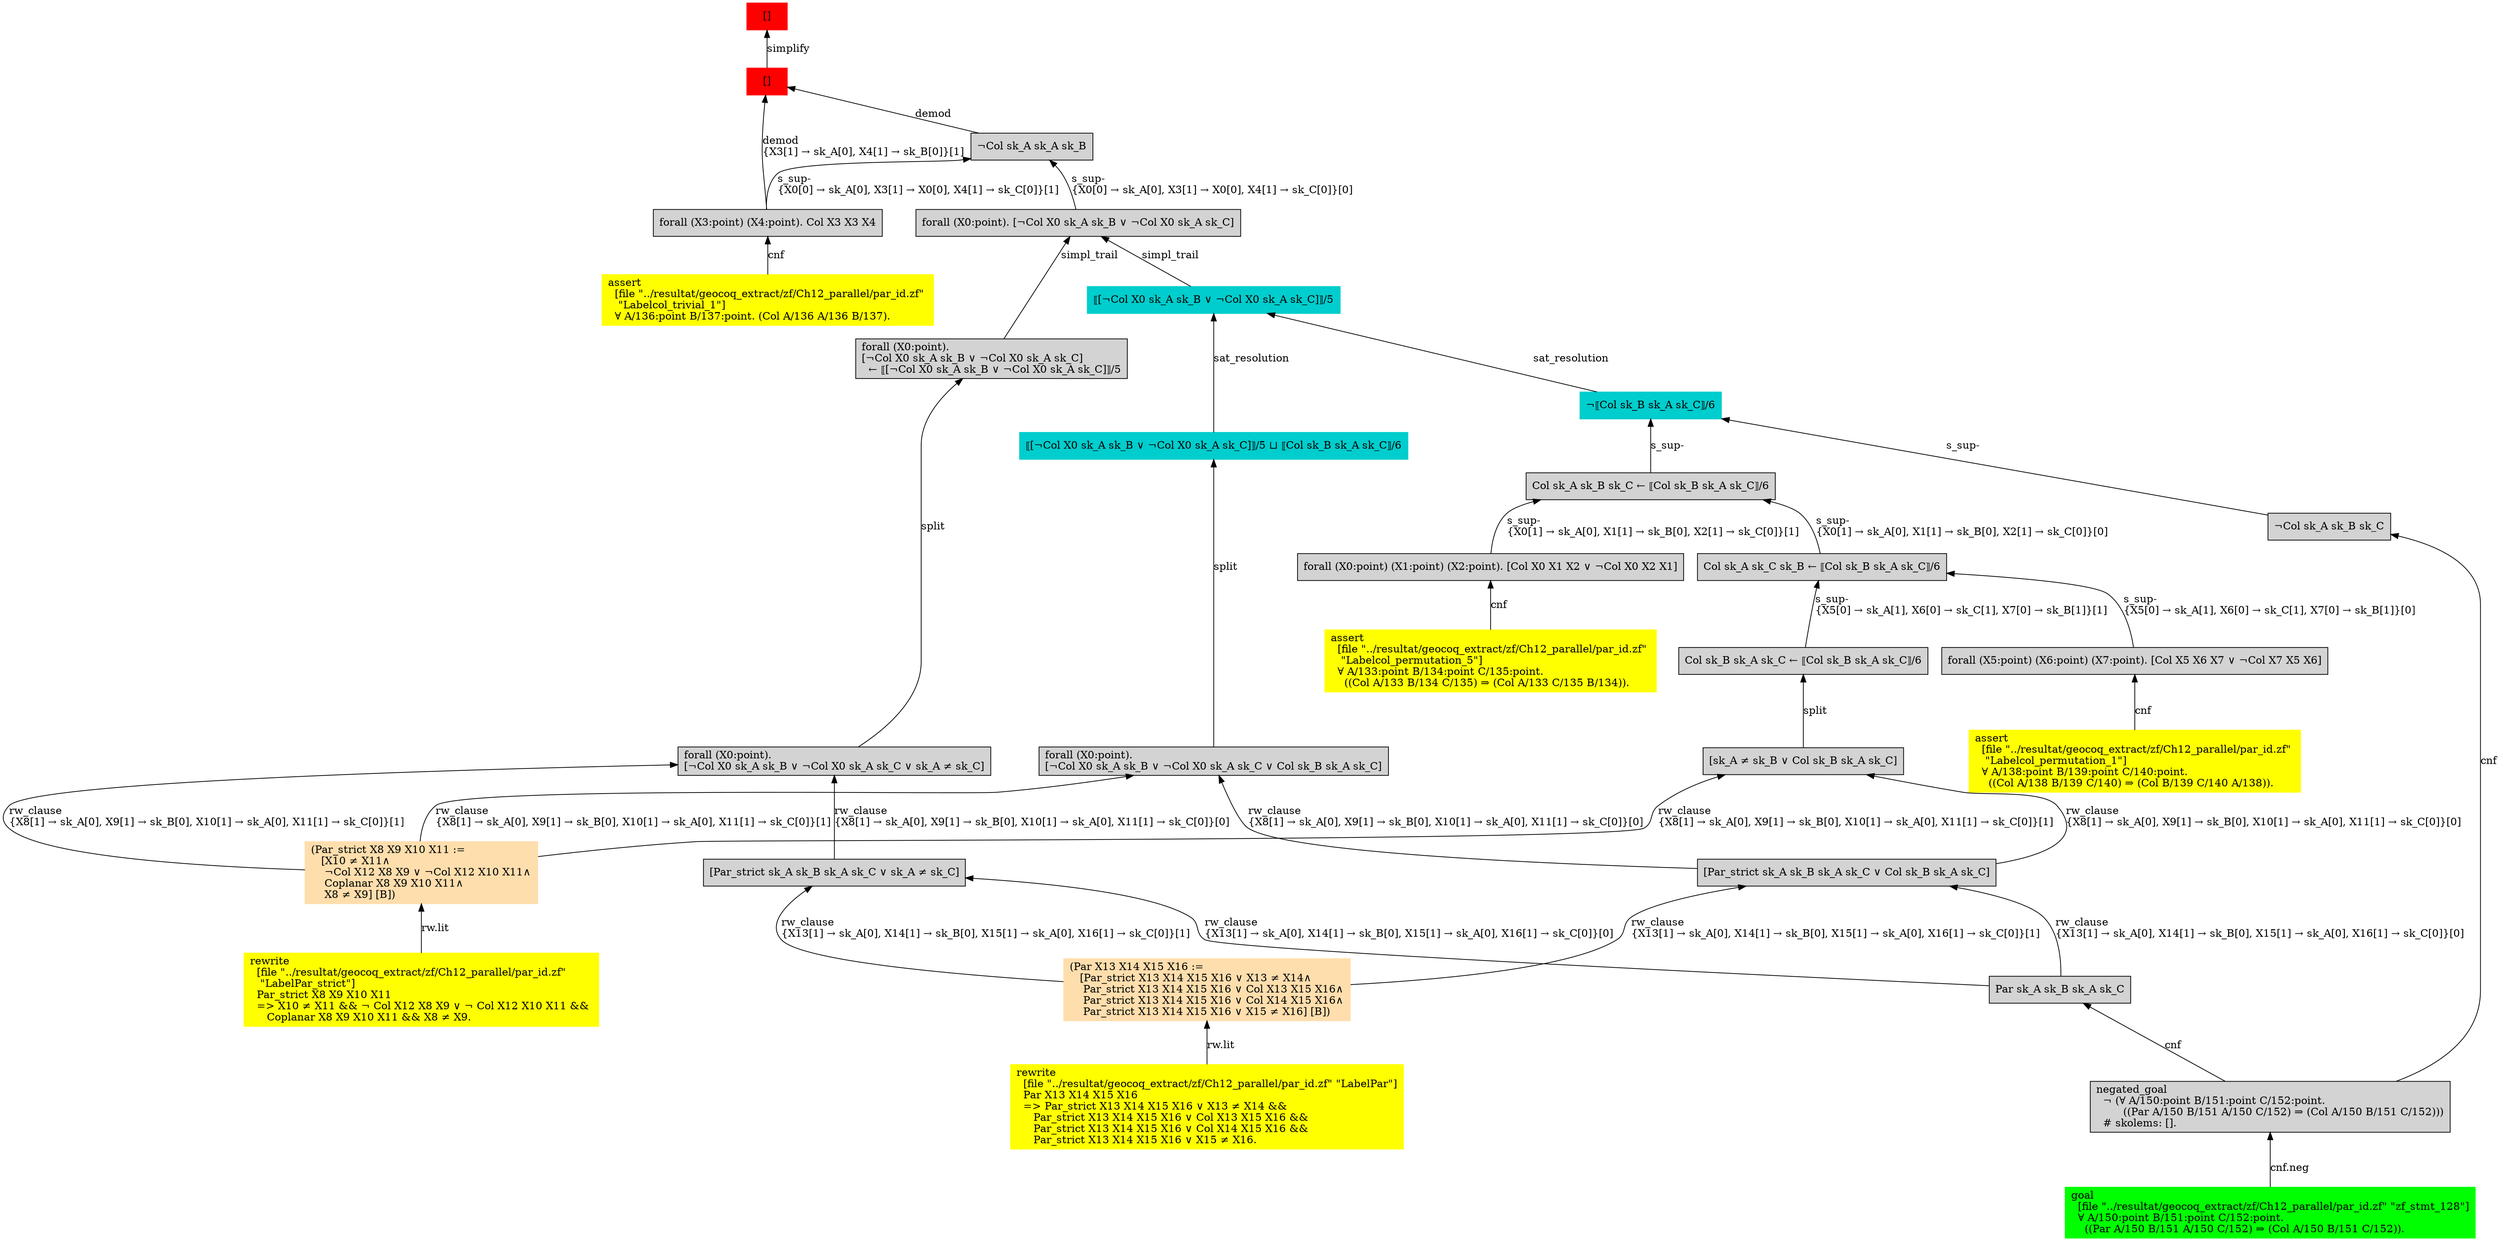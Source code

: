 digraph "unsat_graph" {
  vertex_0 [color=red, label="[]", shape=box, style=filled];
  vertex_0 -> vertex_1 [label="simplify", dir="back"];
  vertex_1 [color=red, label="[]", shape=box, style=filled];
  vertex_1 -> vertex_2 [label="demod\l\{X3[1] → sk_A[0], X4[1] → sk_B[0]\}[1]\l", dir="back"];
  vertex_2 [shape=box, label="forall (X3:point) (X4:point). Col X3 X3 X4\l", style=filled];
  vertex_2 -> vertex_3 [label="cnf", dir="back"];
  vertex_3 [color=yellow, shape=box, label="assert\l  [file \"../resultat/geocoq_extract/zf/Ch12_parallel/par_id.zf\" \l   \"Labelcol_trivial_1\"]\l  ∀ A/136:point B/137:point. (Col A/136 A/136 B/137).\l", style=filled];
  vertex_1 -> vertex_4 [label="demod", dir="back"];
  vertex_4 [shape=box, label="¬Col sk_A sk_A sk_B\l", style=filled];
  vertex_4 -> vertex_5 [label="s_sup-\l\{X0[0] → sk_A[0], X3[1] → X0[0], X4[1] → sk_C[0]\}[0]\l", dir="back"];
  vertex_5 [shape=box, label="forall (X0:point). [¬Col X0 sk_A sk_B ∨ ¬Col X0 sk_A sk_C]\l", style=filled];
  vertex_5 -> vertex_6 [label="simpl_trail", dir="back"];
  vertex_6 [color=cyan3, shape=box, label="⟦[¬Col X0 sk_A sk_B ∨ ¬Col X0 sk_A sk_C]⟧/5\l", style=filled];
  vertex_6 -> vertex_7 [label="sat_resolution", dir="back"];
  vertex_7 [color=cyan3, shape=box, label="¬⟦Col sk_B sk_A sk_C⟧/6\l", style=filled];
  vertex_7 -> vertex_8 [label="s_sup-\l", dir="back"];
  vertex_8 [shape=box, label="¬Col sk_A sk_B sk_C\l", style=filled];
  vertex_8 -> vertex_9 [label="cnf", dir="back"];
  vertex_9 [shape=box, label="negated_goal\l  ¬ (∀ A/150:point B/151:point C/152:point.\l        ((Par A/150 B/151 A/150 C/152) ⇒ (Col A/150 B/151 C/152)))\l  # skolems: [].\l", style=filled];
  vertex_9 -> vertex_10 [label="cnf.neg", dir="back"];
  vertex_10 [color=green, shape=box, label="goal\l  [file \"../resultat/geocoq_extract/zf/Ch12_parallel/par_id.zf\" \"zf_stmt_128\"]\l  ∀ A/150:point B/151:point C/152:point.\l    ((Par A/150 B/151 A/150 C/152) ⇒ (Col A/150 B/151 C/152)).\l", style=filled];
  vertex_7 -> vertex_11 [label="s_sup-\l", dir="back"];
  vertex_11 [shape=box, label="Col sk_A sk_B sk_C ← ⟦Col sk_B sk_A sk_C⟧/6\l", style=filled];
  vertex_11 -> vertex_12 [label="s_sup-\l\{X0[1] → sk_A[0], X1[1] → sk_B[0], X2[1] → sk_C[0]\}[1]\l", dir="back"];
  vertex_12 [shape=box, label="forall (X0:point) (X1:point) (X2:point). [Col X0 X1 X2 ∨ ¬Col X0 X2 X1]\l", style=filled];
  vertex_12 -> vertex_13 [label="cnf", dir="back"];
  vertex_13 [color=yellow, shape=box, label="assert\l  [file \"../resultat/geocoq_extract/zf/Ch12_parallel/par_id.zf\" \l   \"Labelcol_permutation_5\"]\l  ∀ A/133:point B/134:point C/135:point.\l    ((Col A/133 B/134 C/135) ⇒ (Col A/133 C/135 B/134)).\l", style=filled];
  vertex_11 -> vertex_14 [label="s_sup-\l\{X0[1] → sk_A[0], X1[1] → sk_B[0], X2[1] → sk_C[0]\}[0]\l", dir="back"];
  vertex_14 [shape=box, label="Col sk_A sk_C sk_B ← ⟦Col sk_B sk_A sk_C⟧/6\l", style=filled];
  vertex_14 -> vertex_15 [label="s_sup-\l\{X5[0] → sk_A[1], X6[0] → sk_C[1], X7[0] → sk_B[1]\}[0]\l", dir="back"];
  vertex_15 [shape=box, label="forall (X5:point) (X6:point) (X7:point). [Col X5 X6 X7 ∨ ¬Col X7 X5 X6]\l", style=filled];
  vertex_15 -> vertex_16 [label="cnf", dir="back"];
  vertex_16 [color=yellow, shape=box, label="assert\l  [file \"../resultat/geocoq_extract/zf/Ch12_parallel/par_id.zf\" \l   \"Labelcol_permutation_1\"]\l  ∀ A/138:point B/139:point C/140:point.\l    ((Col A/138 B/139 C/140) ⇒ (Col B/139 C/140 A/138)).\l", style=filled];
  vertex_14 -> vertex_17 [label="s_sup-\l\{X5[0] → sk_A[1], X6[0] → sk_C[1], X7[0] → sk_B[1]\}[1]\l", dir="back"];
  vertex_17 [shape=box, label="Col sk_B sk_A sk_C ← ⟦Col sk_B sk_A sk_C⟧/6\l", style=filled];
  vertex_17 -> vertex_18 [label="split", dir="back"];
  vertex_18 [shape=box, label="[sk_A ≠ sk_B ∨ Col sk_B sk_A sk_C]\l", style=filled];
  vertex_18 -> vertex_19 [label="rw_clause\l\{X8[1] → sk_A[0], X9[1] → sk_B[0], X10[1] → sk_A[0], X11[1] → sk_C[0]\}[1]\l", dir="back"];
  vertex_19 [color=navajowhite, shape=box, label="(Par_strict X8 X9 X10 X11 :=\l   [X10 ≠ X11∧\l    ¬Col X12 X8 X9 ∨ ¬Col X12 X10 X11∧\l    Coplanar X8 X9 X10 X11∧\l    X8 ≠ X9] [B])\l", style=filled];
  vertex_19 -> vertex_20 [label="rw.lit", dir="back"];
  vertex_20 [color=yellow, shape=box, label="rewrite\l  [file \"../resultat/geocoq_extract/zf/Ch12_parallel/par_id.zf\" \l   \"LabelPar_strict\"]\l  Par_strict X8 X9 X10 X11\l  =\> X10 ≠ X11 && ¬ Col X12 X8 X9 ∨ ¬ Col X12 X10 X11 && \l     Coplanar X8 X9 X10 X11 && X8 ≠ X9.\l", style=filled];
  vertex_18 -> vertex_21 [label="rw_clause\l\{X8[1] → sk_A[0], X9[1] → sk_B[0], X10[1] → sk_A[0], X11[1] → sk_C[0]\}[0]\l", dir="back"];
  vertex_21 [shape=box, label="[Par_strict sk_A sk_B sk_A sk_C ∨ Col sk_B sk_A sk_C]\l", style=filled];
  vertex_21 -> vertex_22 [label="rw_clause\l\{X13[1] → sk_A[0], X14[1] → sk_B[0], X15[1] → sk_A[0], X16[1] → sk_C[0]\}[1]\l", dir="back"];
  vertex_22 [color=navajowhite, shape=box, label="(Par X13 X14 X15 X16 :=\l   [Par_strict X13 X14 X15 X16 ∨ X13 ≠ X14∧\l    Par_strict X13 X14 X15 X16 ∨ Col X13 X15 X16∧\l    Par_strict X13 X14 X15 X16 ∨ Col X14 X15 X16∧\l    Par_strict X13 X14 X15 X16 ∨ X15 ≠ X16] [B])\l", style=filled];
  vertex_22 -> vertex_23 [label="rw.lit", dir="back"];
  vertex_23 [color=yellow, shape=box, label="rewrite\l  [file \"../resultat/geocoq_extract/zf/Ch12_parallel/par_id.zf\" \"LabelPar\"]\l  Par X13 X14 X15 X16\l  =\> Par_strict X13 X14 X15 X16 ∨ X13 ≠ X14 && \l     Par_strict X13 X14 X15 X16 ∨ Col X13 X15 X16 && \l     Par_strict X13 X14 X15 X16 ∨ Col X14 X15 X16 && \l     Par_strict X13 X14 X15 X16 ∨ X15 ≠ X16.\l", style=filled];
  vertex_21 -> vertex_24 [label="rw_clause\l\{X13[1] → sk_A[0], X14[1] → sk_B[0], X15[1] → sk_A[0], X16[1] → sk_C[0]\}[0]\l", dir="back"];
  vertex_24 [shape=box, label="Par sk_A sk_B sk_A sk_C\l", style=filled];
  vertex_24 -> vertex_9 [label="cnf", dir="back"];
  vertex_6 -> vertex_25 [label="sat_resolution", dir="back"];
  vertex_25 [color=cyan3, shape=box, label="⟦[¬Col X0 sk_A sk_B ∨ ¬Col X0 sk_A sk_C]⟧/5 ⊔ ⟦Col sk_B sk_A sk_C⟧/6\l", style=filled];
  vertex_25 -> vertex_26 [label="split", dir="back"];
  vertex_26 [shape=box, label="forall (X0:point).\l[¬Col X0 sk_A sk_B ∨ ¬Col X0 sk_A sk_C ∨ Col sk_B sk_A sk_C]\l", style=filled];
  vertex_26 -> vertex_19 [label="rw_clause\l\{X8[1] → sk_A[0], X9[1] → sk_B[0], X10[1] → sk_A[0], X11[1] → sk_C[0]\}[1]\l", dir="back"];
  vertex_26 -> vertex_21 [label="rw_clause\l\{X8[1] → sk_A[0], X9[1] → sk_B[0], X10[1] → sk_A[0], X11[1] → sk_C[0]\}[0]\l", dir="back"];
  vertex_5 -> vertex_27 [label="simpl_trail", dir="back"];
  vertex_27 [shape=box, label="forall (X0:point).\l[¬Col X0 sk_A sk_B ∨ ¬Col X0 sk_A sk_C]\l  ← ⟦[¬Col X0 sk_A sk_B ∨ ¬Col X0 sk_A sk_C]⟧/5\l", style=filled];
  vertex_27 -> vertex_28 [label="split", dir="back"];
  vertex_28 [shape=box, label="forall (X0:point).\l[¬Col X0 sk_A sk_B ∨ ¬Col X0 sk_A sk_C ∨ sk_A ≠ sk_C]\l", style=filled];
  vertex_28 -> vertex_19 [label="rw_clause\l\{X8[1] → sk_A[0], X9[1] → sk_B[0], X10[1] → sk_A[0], X11[1] → sk_C[0]\}[1]\l", dir="back"];
  vertex_28 -> vertex_29 [label="rw_clause\l\{X8[1] → sk_A[0], X9[1] → sk_B[0], X10[1] → sk_A[0], X11[1] → sk_C[0]\}[0]\l", dir="back"];
  vertex_29 [shape=box, label="[Par_strict sk_A sk_B sk_A sk_C ∨ sk_A ≠ sk_C]\l", style=filled];
  vertex_29 -> vertex_22 [label="rw_clause\l\{X13[1] → sk_A[0], X14[1] → sk_B[0], X15[1] → sk_A[0], X16[1] → sk_C[0]\}[1]\l", dir="back"];
  vertex_29 -> vertex_24 [label="rw_clause\l\{X13[1] → sk_A[0], X14[1] → sk_B[0], X15[1] → sk_A[0], X16[1] → sk_C[0]\}[0]\l", dir="back"];
  vertex_4 -> vertex_2 [label="s_sup-\l\{X0[0] → sk_A[0], X3[1] → X0[0], X4[1] → sk_C[0]\}[1]\l", dir="back"];
  }


